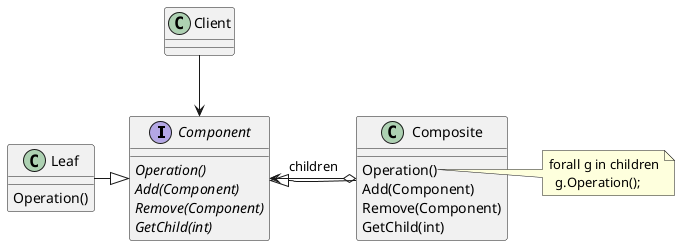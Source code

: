 @startuml
interface Component
Component : {abstract} Operation()
Component : {abstract} Add(Component)
Component : {abstract} Remove(Component)
Component : {abstract} GetChild(int)

class Leaf
Leaf : Operation()

class Composite
Composite : Operation()
Composite : Add(Component)
Composite : Remove(Component)
Composite : GetChild(int)

note right of Composite::Operation
forall g in children
  g.Operation();
end note

Leaf -|> Component
Component <|- Composite

Client --> Component

Component <-o Composite : children
@enduml
